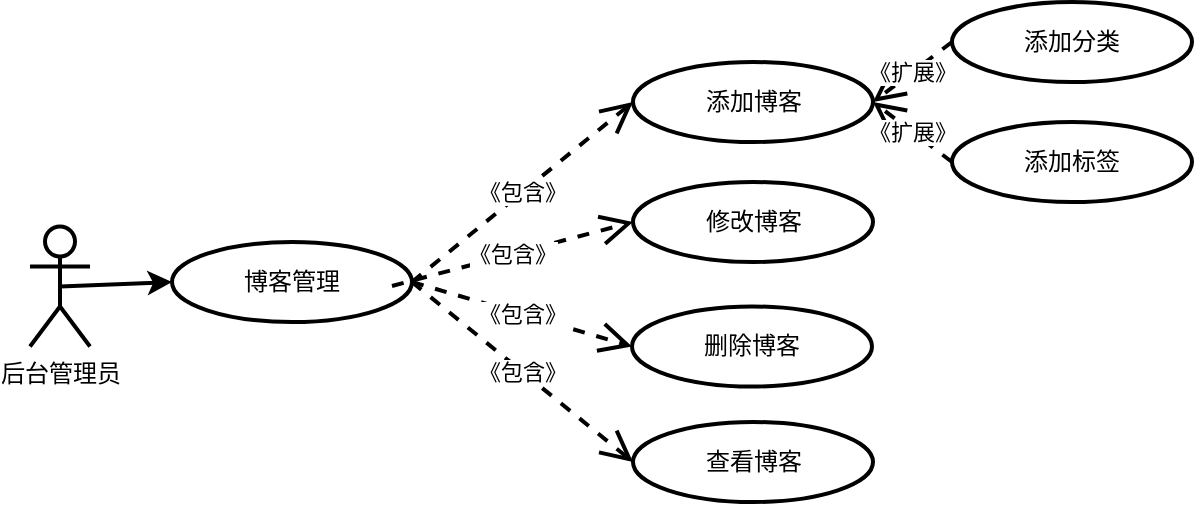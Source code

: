 <mxfile version="24.2.5" type="github">
  <diagram name="第 1 页" id="g8r5MExnXnyAFFRRyynl">
    <mxGraphModel dx="1221" dy="670" grid="1" gridSize="10" guides="1" tooltips="1" connect="1" arrows="1" fold="1" page="1" pageScale="1" pageWidth="827" pageHeight="1169" math="0" shadow="0">
      <root>
        <mxCell id="0" />
        <mxCell id="1" parent="0" />
        <mxCell id="KBwJs5ZIUhxDB4R8xKA5-1" value="后台管理员" style="shape=umlActor;verticalLabelPosition=bottom;verticalAlign=top;html=1;strokeWidth=2;" vertex="1" parent="1">
          <mxGeometry x="79" y="532.25" width="30" height="60" as="geometry" />
        </mxCell>
        <mxCell id="KBwJs5ZIUhxDB4R8xKA5-2" value="博客管理" style="ellipse;whiteSpace=wrap;html=1;strokeWidth=2;" vertex="1" parent="1">
          <mxGeometry x="150" y="540" width="120" height="40" as="geometry" />
        </mxCell>
        <mxCell id="KBwJs5ZIUhxDB4R8xKA5-3" value="添加博客" style="ellipse;whiteSpace=wrap;html=1;strokeWidth=2;" vertex="1" parent="1">
          <mxGeometry x="380.5" y="450" width="120" height="40" as="geometry" />
        </mxCell>
        <mxCell id="KBwJs5ZIUhxDB4R8xKA5-4" value="修改博客" style="ellipse;whiteSpace=wrap;html=1;strokeWidth=2;" vertex="1" parent="1">
          <mxGeometry x="380.5" y="510" width="120" height="40" as="geometry" />
        </mxCell>
        <mxCell id="KBwJs5ZIUhxDB4R8xKA5-5" value="删除博客" style="ellipse;whiteSpace=wrap;html=1;strokeWidth=2;" vertex="1" parent="1">
          <mxGeometry x="380" y="572.25" width="120" height="40" as="geometry" />
        </mxCell>
        <mxCell id="KBwJs5ZIUhxDB4R8xKA5-7" value="查看博客" style="ellipse;whiteSpace=wrap;html=1;strokeWidth=2;" vertex="1" parent="1">
          <mxGeometry x="380.5" y="630" width="120" height="40" as="geometry" />
        </mxCell>
        <mxCell id="KBwJs5ZIUhxDB4R8xKA5-8" value="《包含》" style="endArrow=open;endSize=12;dashed=1;html=1;rounded=0;entryX=0;entryY=0.5;entryDx=0;entryDy=0;strokeWidth=2;exitX=1;exitY=0.5;exitDx=0;exitDy=0;" edge="1" parent="1" source="KBwJs5ZIUhxDB4R8xKA5-2" target="KBwJs5ZIUhxDB4R8xKA5-3">
          <mxGeometry width="160" relative="1" as="geometry">
            <mxPoint x="240" y="542" as="sourcePoint" />
            <mxPoint x="409" y="431" as="targetPoint" />
          </mxGeometry>
        </mxCell>
        <mxCell id="KBwJs5ZIUhxDB4R8xKA5-9" value="《包含》" style="endArrow=open;endSize=12;dashed=1;html=1;rounded=0;entryX=0;entryY=0.5;entryDx=0;entryDy=0;strokeWidth=2;" edge="1" parent="1" target="KBwJs5ZIUhxDB4R8xKA5-4">
          <mxGeometry width="160" relative="1" as="geometry">
            <mxPoint x="260" y="562" as="sourcePoint" />
            <mxPoint x="419" y="441" as="targetPoint" />
          </mxGeometry>
        </mxCell>
        <mxCell id="KBwJs5ZIUhxDB4R8xKA5-10" value="《包含》" style="endArrow=open;endSize=12;dashed=1;html=1;rounded=0;entryX=0;entryY=0.5;entryDx=0;entryDy=0;exitX=1;exitY=0.5;exitDx=0;exitDy=0;strokeWidth=2;" edge="1" parent="1" source="KBwJs5ZIUhxDB4R8xKA5-2" target="KBwJs5ZIUhxDB4R8xKA5-5">
          <mxGeometry width="160" relative="1" as="geometry">
            <mxPoint x="319" y="590" as="sourcePoint" />
            <mxPoint x="429" y="451" as="targetPoint" />
          </mxGeometry>
        </mxCell>
        <mxCell id="KBwJs5ZIUhxDB4R8xKA5-11" value="《包含》" style="endArrow=open;endSize=12;dashed=1;html=1;rounded=0;exitX=1;exitY=0.5;exitDx=0;exitDy=0;entryX=0;entryY=0.5;entryDx=0;entryDy=0;strokeWidth=2;" edge="1" parent="1" source="KBwJs5ZIUhxDB4R8xKA5-2" target="KBwJs5ZIUhxDB4R8xKA5-7">
          <mxGeometry width="160" relative="1" as="geometry">
            <mxPoint x="319" y="600" as="sourcePoint" />
            <mxPoint x="439" y="461" as="targetPoint" />
          </mxGeometry>
        </mxCell>
        <mxCell id="KBwJs5ZIUhxDB4R8xKA5-12" value="添加标签" style="ellipse;whiteSpace=wrap;html=1;strokeWidth=2;" vertex="1" parent="1">
          <mxGeometry x="540" y="480" width="120" height="40" as="geometry" />
        </mxCell>
        <mxCell id="KBwJs5ZIUhxDB4R8xKA5-13" value="添加分类" style="ellipse;whiteSpace=wrap;html=1;strokeWidth=2;" vertex="1" parent="1">
          <mxGeometry x="540" y="420" width="120" height="40" as="geometry" />
        </mxCell>
        <mxCell id="KBwJs5ZIUhxDB4R8xKA5-14" value="《扩展》" style="endArrow=open;endSize=12;dashed=1;html=1;rounded=0;exitX=0;exitY=0.5;exitDx=0;exitDy=0;entryX=1;entryY=0.5;entryDx=0;entryDy=0;strokeWidth=2;" edge="1" parent="1" source="KBwJs5ZIUhxDB4R8xKA5-13" target="KBwJs5ZIUhxDB4R8xKA5-3">
          <mxGeometry x="-0.002" width="160" relative="1" as="geometry">
            <mxPoint x="297.5" y="414" as="sourcePoint" />
            <mxPoint x="496.5" y="450" as="targetPoint" />
            <mxPoint as="offset" />
          </mxGeometry>
        </mxCell>
        <mxCell id="KBwJs5ZIUhxDB4R8xKA5-15" value="《扩展》" style="endArrow=open;endSize=12;dashed=1;html=1;rounded=0;exitX=0;exitY=0.5;exitDx=0;exitDy=0;entryX=1;entryY=0.5;entryDx=0;entryDy=0;strokeWidth=2;" edge="1" parent="1" source="KBwJs5ZIUhxDB4R8xKA5-12" target="KBwJs5ZIUhxDB4R8xKA5-3">
          <mxGeometry width="160" relative="1" as="geometry">
            <mxPoint x="615.5" y="510" as="sourcePoint" />
            <mxPoint x="475.5" y="520" as="targetPoint" />
          </mxGeometry>
        </mxCell>
        <mxCell id="KBwJs5ZIUhxDB4R8xKA5-16" value="" style="endArrow=classic;html=1;rounded=0;entryX=0;entryY=0.5;entryDx=0;entryDy=0;exitX=0.5;exitY=0.5;exitDx=0;exitDy=0;exitPerimeter=0;strokeWidth=2;" edge="1" parent="1" source="KBwJs5ZIUhxDB4R8xKA5-1" target="KBwJs5ZIUhxDB4R8xKA5-2">
          <mxGeometry width="50" height="50" relative="1" as="geometry">
            <mxPoint x="114" y="552.25" as="sourcePoint" />
            <mxPoint x="179" y="432.25" as="targetPoint" />
          </mxGeometry>
        </mxCell>
      </root>
    </mxGraphModel>
  </diagram>
</mxfile>
